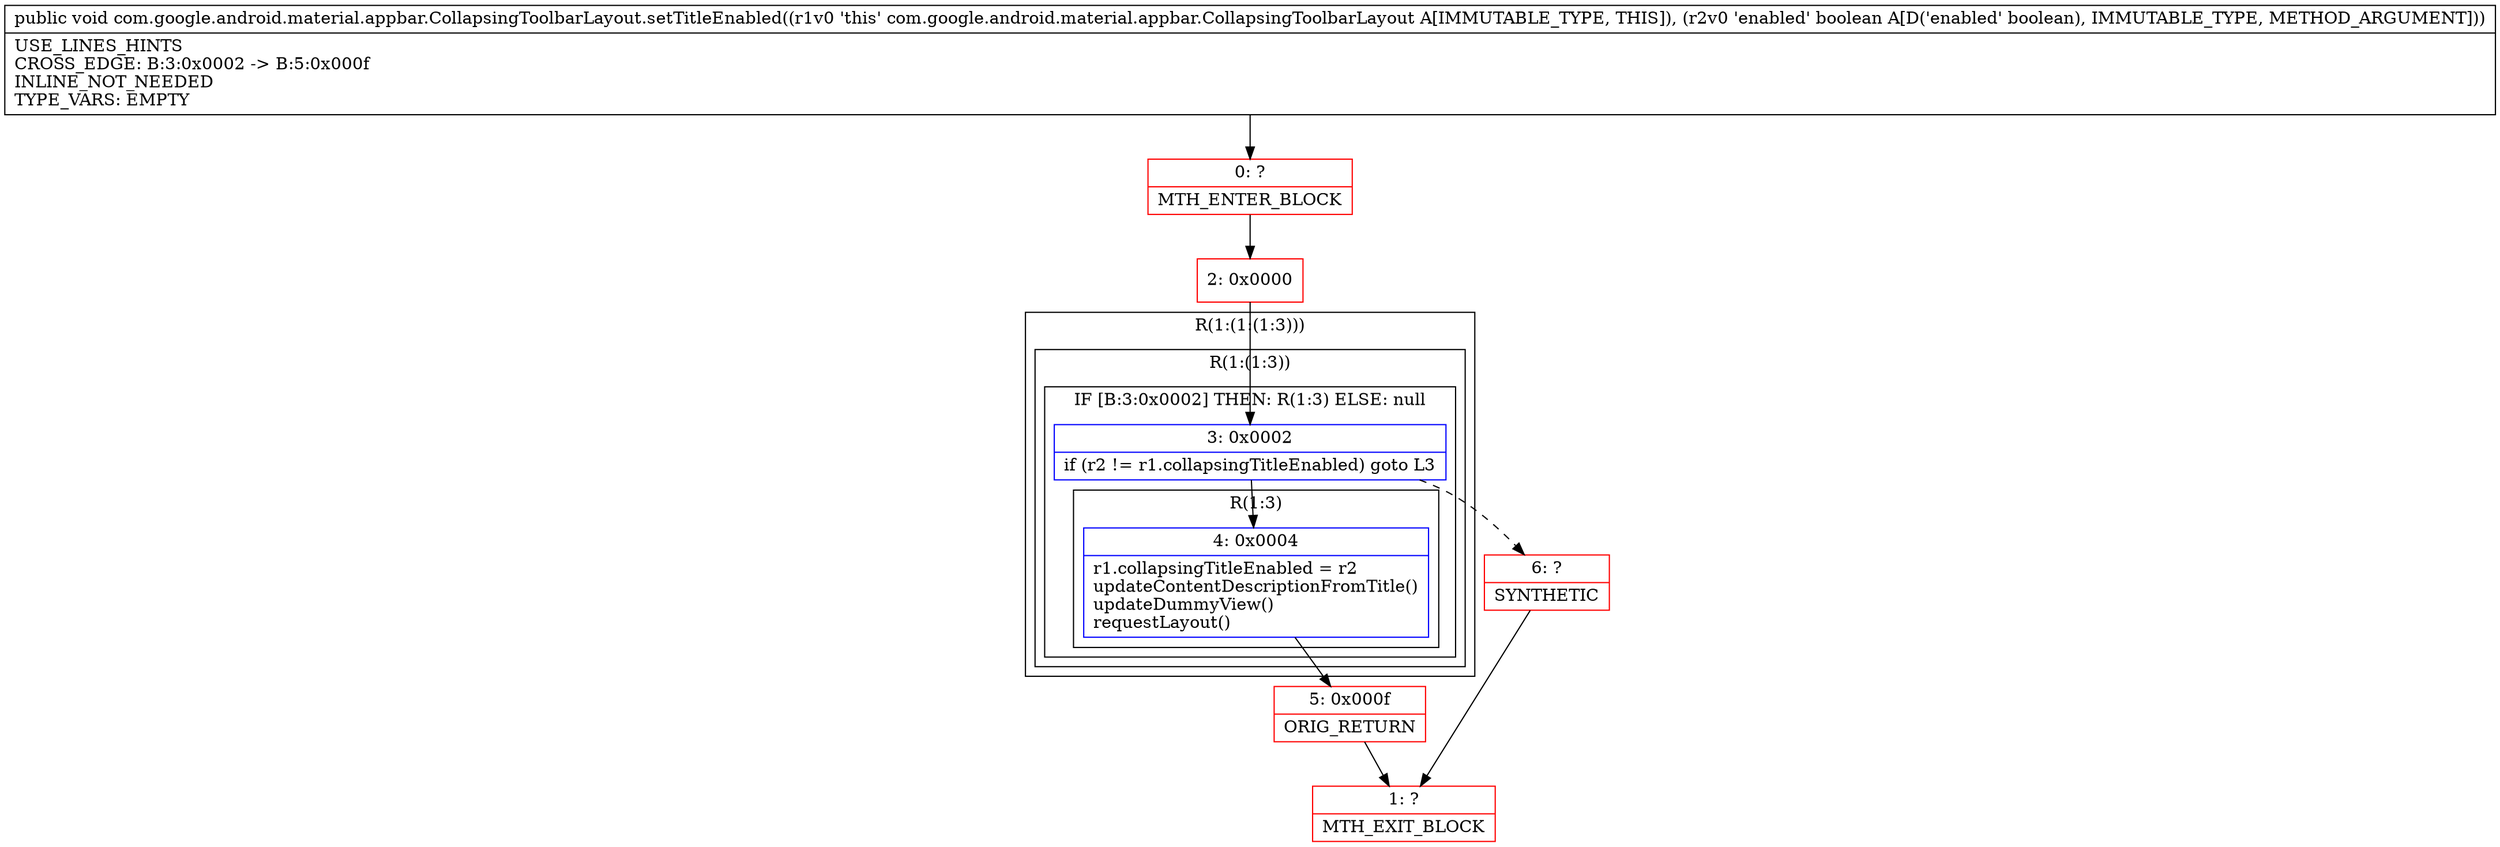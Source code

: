 digraph "CFG forcom.google.android.material.appbar.CollapsingToolbarLayout.setTitleEnabled(Z)V" {
subgraph cluster_Region_630522392 {
label = "R(1:(1:(1:3)))";
node [shape=record,color=blue];
subgraph cluster_Region_1024068832 {
label = "R(1:(1:3))";
node [shape=record,color=blue];
subgraph cluster_IfRegion_902374490 {
label = "IF [B:3:0x0002] THEN: R(1:3) ELSE: null";
node [shape=record,color=blue];
Node_3 [shape=record,label="{3\:\ 0x0002|if (r2 != r1.collapsingTitleEnabled) goto L3\l}"];
subgraph cluster_Region_495368722 {
label = "R(1:3)";
node [shape=record,color=blue];
Node_4 [shape=record,label="{4\:\ 0x0004|r1.collapsingTitleEnabled = r2\lupdateContentDescriptionFromTitle()\lupdateDummyView()\lrequestLayout()\l}"];
}
}
}
}
Node_0 [shape=record,color=red,label="{0\:\ ?|MTH_ENTER_BLOCK\l}"];
Node_2 [shape=record,color=red,label="{2\:\ 0x0000}"];
Node_5 [shape=record,color=red,label="{5\:\ 0x000f|ORIG_RETURN\l}"];
Node_1 [shape=record,color=red,label="{1\:\ ?|MTH_EXIT_BLOCK\l}"];
Node_6 [shape=record,color=red,label="{6\:\ ?|SYNTHETIC\l}"];
MethodNode[shape=record,label="{public void com.google.android.material.appbar.CollapsingToolbarLayout.setTitleEnabled((r1v0 'this' com.google.android.material.appbar.CollapsingToolbarLayout A[IMMUTABLE_TYPE, THIS]), (r2v0 'enabled' boolean A[D('enabled' boolean), IMMUTABLE_TYPE, METHOD_ARGUMENT]))  | USE_LINES_HINTS\lCROSS_EDGE: B:3:0x0002 \-\> B:5:0x000f\lINLINE_NOT_NEEDED\lTYPE_VARS: EMPTY\l}"];
MethodNode -> Node_0;Node_3 -> Node_4;
Node_3 -> Node_6[style=dashed];
Node_4 -> Node_5;
Node_0 -> Node_2;
Node_2 -> Node_3;
Node_5 -> Node_1;
Node_6 -> Node_1;
}

